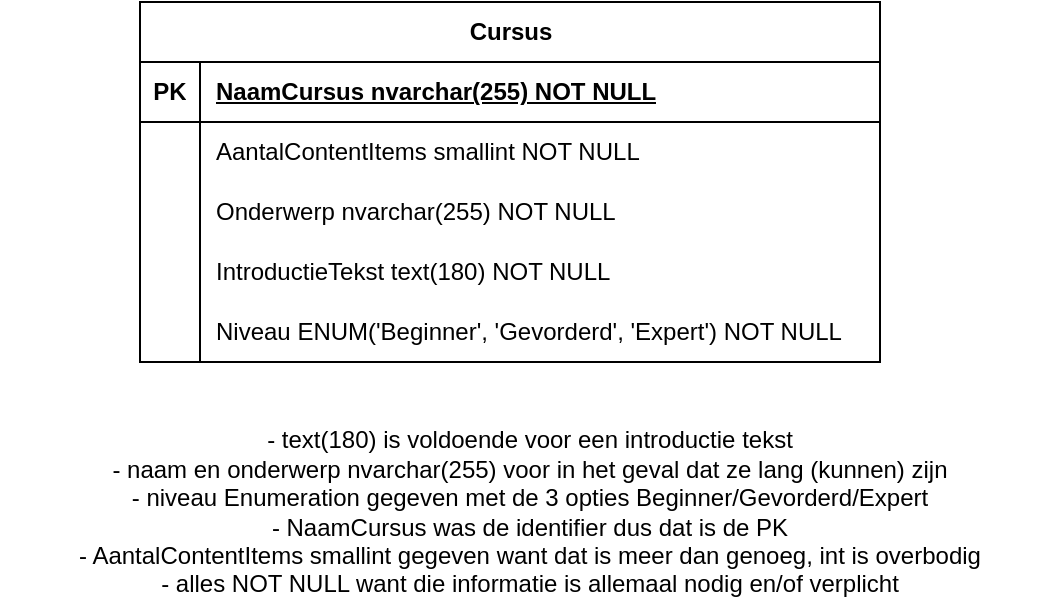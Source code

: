 <mxfile version="22.0.2" type="device">
  <diagram name="Pagina-1" id="taCe7hOUKQLvAaW2UYRi">
    <mxGraphModel dx="1036" dy="606" grid="1" gridSize="10" guides="1" tooltips="1" connect="1" arrows="1" fold="1" page="1" pageScale="1" pageWidth="827" pageHeight="1169" math="0" shadow="0">
      <root>
        <mxCell id="0" />
        <mxCell id="1" parent="0" />
        <mxCell id="XdO4nw9bWG25lcrNg8pA-1" value="Cursus" style="shape=table;startSize=30;container=1;collapsible=1;childLayout=tableLayout;fixedRows=1;rowLines=0;fontStyle=1;align=center;resizeLast=1;html=1;" parent="1" vertex="1">
          <mxGeometry x="210" y="80" width="370" height="180" as="geometry" />
        </mxCell>
        <mxCell id="XdO4nw9bWG25lcrNg8pA-2" value="" style="shape=tableRow;horizontal=0;startSize=0;swimlaneHead=0;swimlaneBody=0;fillColor=none;collapsible=0;dropTarget=0;points=[[0,0.5],[1,0.5]];portConstraint=eastwest;top=0;left=0;right=0;bottom=1;" parent="XdO4nw9bWG25lcrNg8pA-1" vertex="1">
          <mxGeometry y="30" width="370" height="30" as="geometry" />
        </mxCell>
        <mxCell id="XdO4nw9bWG25lcrNg8pA-3" value="PK" style="shape=partialRectangle;connectable=0;fillColor=none;top=0;left=0;bottom=0;right=0;fontStyle=1;overflow=hidden;whiteSpace=wrap;html=1;" parent="XdO4nw9bWG25lcrNg8pA-2" vertex="1">
          <mxGeometry width="30" height="30" as="geometry">
            <mxRectangle width="30" height="30" as="alternateBounds" />
          </mxGeometry>
        </mxCell>
        <mxCell id="XdO4nw9bWG25lcrNg8pA-4" value="NaamCursus nvarchar(255) NOT NULL" style="shape=partialRectangle;connectable=0;fillColor=none;top=0;left=0;bottom=0;right=0;align=left;spacingLeft=6;fontStyle=5;overflow=hidden;whiteSpace=wrap;html=1;" parent="XdO4nw9bWG25lcrNg8pA-2" vertex="1">
          <mxGeometry x="30" width="340" height="30" as="geometry">
            <mxRectangle width="340" height="30" as="alternateBounds" />
          </mxGeometry>
        </mxCell>
        <mxCell id="XdO4nw9bWG25lcrNg8pA-5" value="" style="shape=tableRow;horizontal=0;startSize=0;swimlaneHead=0;swimlaneBody=0;fillColor=none;collapsible=0;dropTarget=0;points=[[0,0.5],[1,0.5]];portConstraint=eastwest;top=0;left=0;right=0;bottom=0;" parent="XdO4nw9bWG25lcrNg8pA-1" vertex="1">
          <mxGeometry y="60" width="370" height="30" as="geometry" />
        </mxCell>
        <mxCell id="XdO4nw9bWG25lcrNg8pA-6" value="" style="shape=partialRectangle;connectable=0;fillColor=none;top=0;left=0;bottom=0;right=0;editable=1;overflow=hidden;whiteSpace=wrap;html=1;" parent="XdO4nw9bWG25lcrNg8pA-5" vertex="1">
          <mxGeometry width="30" height="30" as="geometry">
            <mxRectangle width="30" height="30" as="alternateBounds" />
          </mxGeometry>
        </mxCell>
        <mxCell id="XdO4nw9bWG25lcrNg8pA-7" value="AantalContentItems smallint NOT NULL" style="shape=partialRectangle;connectable=0;fillColor=none;top=0;left=0;bottom=0;right=0;align=left;spacingLeft=6;overflow=hidden;whiteSpace=wrap;html=1;" parent="XdO4nw9bWG25lcrNg8pA-5" vertex="1">
          <mxGeometry x="30" width="340" height="30" as="geometry">
            <mxRectangle width="340" height="30" as="alternateBounds" />
          </mxGeometry>
        </mxCell>
        <mxCell id="XdO4nw9bWG25lcrNg8pA-8" value="" style="shape=tableRow;horizontal=0;startSize=0;swimlaneHead=0;swimlaneBody=0;fillColor=none;collapsible=0;dropTarget=0;points=[[0,0.5],[1,0.5]];portConstraint=eastwest;top=0;left=0;right=0;bottom=0;" parent="XdO4nw9bWG25lcrNg8pA-1" vertex="1">
          <mxGeometry y="90" width="370" height="30" as="geometry" />
        </mxCell>
        <mxCell id="XdO4nw9bWG25lcrNg8pA-9" value="" style="shape=partialRectangle;connectable=0;fillColor=none;top=0;left=0;bottom=0;right=0;editable=1;overflow=hidden;whiteSpace=wrap;html=1;" parent="XdO4nw9bWG25lcrNg8pA-8" vertex="1">
          <mxGeometry width="30" height="30" as="geometry">
            <mxRectangle width="30" height="30" as="alternateBounds" />
          </mxGeometry>
        </mxCell>
        <mxCell id="XdO4nw9bWG25lcrNg8pA-10" value="Onderwerp nvarchar(255) NOT NULL" style="shape=partialRectangle;connectable=0;fillColor=none;top=0;left=0;bottom=0;right=0;align=left;spacingLeft=6;overflow=hidden;whiteSpace=wrap;html=1;" parent="XdO4nw9bWG25lcrNg8pA-8" vertex="1">
          <mxGeometry x="30" width="340" height="30" as="geometry">
            <mxRectangle width="340" height="30" as="alternateBounds" />
          </mxGeometry>
        </mxCell>
        <mxCell id="XdO4nw9bWG25lcrNg8pA-11" value="" style="shape=tableRow;horizontal=0;startSize=0;swimlaneHead=0;swimlaneBody=0;fillColor=none;collapsible=0;dropTarget=0;points=[[0,0.5],[1,0.5]];portConstraint=eastwest;top=0;left=0;right=0;bottom=0;" parent="XdO4nw9bWG25lcrNg8pA-1" vertex="1">
          <mxGeometry y="120" width="370" height="30" as="geometry" />
        </mxCell>
        <mxCell id="XdO4nw9bWG25lcrNg8pA-12" value="" style="shape=partialRectangle;connectable=0;fillColor=none;top=0;left=0;bottom=0;right=0;editable=1;overflow=hidden;whiteSpace=wrap;html=1;" parent="XdO4nw9bWG25lcrNg8pA-11" vertex="1">
          <mxGeometry width="30" height="30" as="geometry">
            <mxRectangle width="30" height="30" as="alternateBounds" />
          </mxGeometry>
        </mxCell>
        <mxCell id="XdO4nw9bWG25lcrNg8pA-13" value="IntroductieTekst text(180) NOT NULL" style="shape=partialRectangle;connectable=0;fillColor=none;top=0;left=0;bottom=0;right=0;align=left;spacingLeft=6;overflow=hidden;whiteSpace=wrap;html=1;" parent="XdO4nw9bWG25lcrNg8pA-11" vertex="1">
          <mxGeometry x="30" width="340" height="30" as="geometry">
            <mxRectangle width="340" height="30" as="alternateBounds" />
          </mxGeometry>
        </mxCell>
        <mxCell id="XdO4nw9bWG25lcrNg8pA-14" value="" style="shape=tableRow;horizontal=0;startSize=0;swimlaneHead=0;swimlaneBody=0;fillColor=none;collapsible=0;dropTarget=0;points=[[0,0.5],[1,0.5]];portConstraint=eastwest;top=0;left=0;right=0;bottom=0;" parent="XdO4nw9bWG25lcrNg8pA-1" vertex="1">
          <mxGeometry y="150" width="370" height="30" as="geometry" />
        </mxCell>
        <mxCell id="XdO4nw9bWG25lcrNg8pA-15" value="" style="shape=partialRectangle;connectable=0;fillColor=none;top=0;left=0;bottom=0;right=0;editable=1;overflow=hidden;whiteSpace=wrap;html=1;" parent="XdO4nw9bWG25lcrNg8pA-14" vertex="1">
          <mxGeometry width="30" height="30" as="geometry">
            <mxRectangle width="30" height="30" as="alternateBounds" />
          </mxGeometry>
        </mxCell>
        <mxCell id="XdO4nw9bWG25lcrNg8pA-16" value="Niveau ENUM(&#39;Beginner&#39;, &#39;Gevorderd&#39;, &#39;Expert&#39;) NOT NULL" style="shape=partialRectangle;connectable=0;fillColor=none;top=0;left=0;bottom=0;right=0;align=left;spacingLeft=6;overflow=hidden;whiteSpace=wrap;html=1;" parent="XdO4nw9bWG25lcrNg8pA-14" vertex="1">
          <mxGeometry x="30" width="340" height="30" as="geometry">
            <mxRectangle width="340" height="30" as="alternateBounds" />
          </mxGeometry>
        </mxCell>
        <mxCell id="XdO4nw9bWG25lcrNg8pA-20" value="- text(180) is voldoende voor een introductie tekst&lt;br&gt;- naam en onderwerp nvarchar(255) voor in het geval dat ze lang (kunnen) zijn&lt;br&gt;- niveau Enumeration gegeven met de 3 opties Beginner/Gevorderd/Expert&lt;br&gt;- NaamCursus was de identifier dus dat is de PK&lt;br&gt;- AantalContentItems smallint gegeven want dat is meer dan genoeg, int is overbodig&lt;br&gt;- alles NOT NULL want die informatie is allemaal nodig en/of verplicht" style="text;html=1;strokeColor=none;fillColor=none;align=center;verticalAlign=middle;whiteSpace=wrap;rounded=0;" parent="1" vertex="1">
          <mxGeometry x="140" y="320" width="530" height="30" as="geometry" />
        </mxCell>
      </root>
    </mxGraphModel>
  </diagram>
</mxfile>
